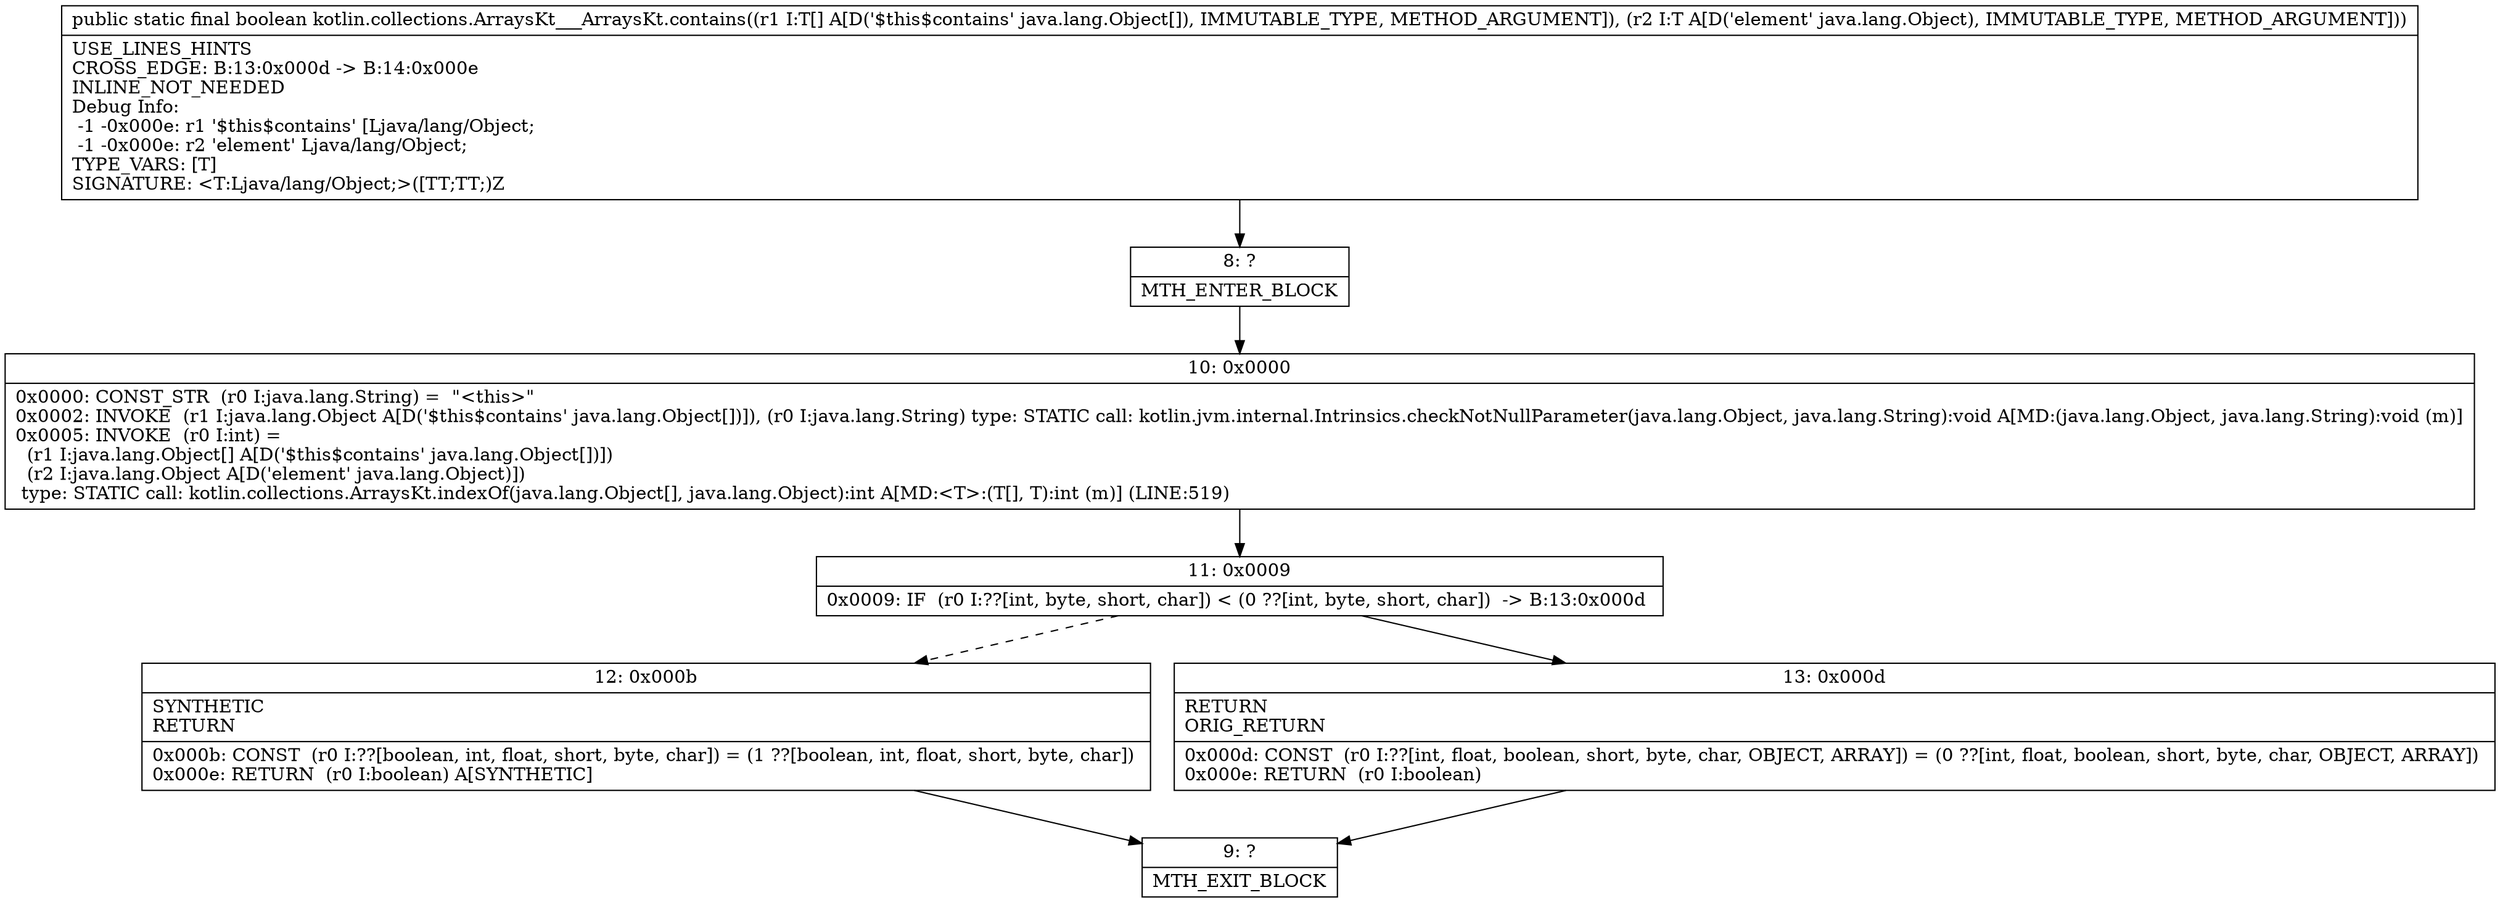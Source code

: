 digraph "CFG forkotlin.collections.ArraysKt___ArraysKt.contains([Ljava\/lang\/Object;Ljava\/lang\/Object;)Z" {
Node_8 [shape=record,label="{8\:\ ?|MTH_ENTER_BLOCK\l}"];
Node_10 [shape=record,label="{10\:\ 0x0000|0x0000: CONST_STR  (r0 I:java.lang.String) =  \"\<this\>\" \l0x0002: INVOKE  (r1 I:java.lang.Object A[D('$this$contains' java.lang.Object[])]), (r0 I:java.lang.String) type: STATIC call: kotlin.jvm.internal.Intrinsics.checkNotNullParameter(java.lang.Object, java.lang.String):void A[MD:(java.lang.Object, java.lang.String):void (m)]\l0x0005: INVOKE  (r0 I:int) = \l  (r1 I:java.lang.Object[] A[D('$this$contains' java.lang.Object[])])\l  (r2 I:java.lang.Object A[D('element' java.lang.Object)])\l type: STATIC call: kotlin.collections.ArraysKt.indexOf(java.lang.Object[], java.lang.Object):int A[MD:\<T\>:(T[], T):int (m)] (LINE:519)\l}"];
Node_11 [shape=record,label="{11\:\ 0x0009|0x0009: IF  (r0 I:??[int, byte, short, char]) \< (0 ??[int, byte, short, char])  \-\> B:13:0x000d \l}"];
Node_12 [shape=record,label="{12\:\ 0x000b|SYNTHETIC\lRETURN\l|0x000b: CONST  (r0 I:??[boolean, int, float, short, byte, char]) = (1 ??[boolean, int, float, short, byte, char]) \l0x000e: RETURN  (r0 I:boolean) A[SYNTHETIC]\l}"];
Node_9 [shape=record,label="{9\:\ ?|MTH_EXIT_BLOCK\l}"];
Node_13 [shape=record,label="{13\:\ 0x000d|RETURN\lORIG_RETURN\l|0x000d: CONST  (r0 I:??[int, float, boolean, short, byte, char, OBJECT, ARRAY]) = (0 ??[int, float, boolean, short, byte, char, OBJECT, ARRAY]) \l0x000e: RETURN  (r0 I:boolean) \l}"];
MethodNode[shape=record,label="{public static final boolean kotlin.collections.ArraysKt___ArraysKt.contains((r1 I:T[] A[D('$this$contains' java.lang.Object[]), IMMUTABLE_TYPE, METHOD_ARGUMENT]), (r2 I:T A[D('element' java.lang.Object), IMMUTABLE_TYPE, METHOD_ARGUMENT]))  | USE_LINES_HINTS\lCROSS_EDGE: B:13:0x000d \-\> B:14:0x000e\lINLINE_NOT_NEEDED\lDebug Info:\l  \-1 \-0x000e: r1 '$this$contains' [Ljava\/lang\/Object;\l  \-1 \-0x000e: r2 'element' Ljava\/lang\/Object;\lTYPE_VARS: [T]\lSIGNATURE: \<T:Ljava\/lang\/Object;\>([TT;TT;)Z\l}"];
MethodNode -> Node_8;Node_8 -> Node_10;
Node_10 -> Node_11;
Node_11 -> Node_12[style=dashed];
Node_11 -> Node_13;
Node_12 -> Node_9;
Node_13 -> Node_9;
}

